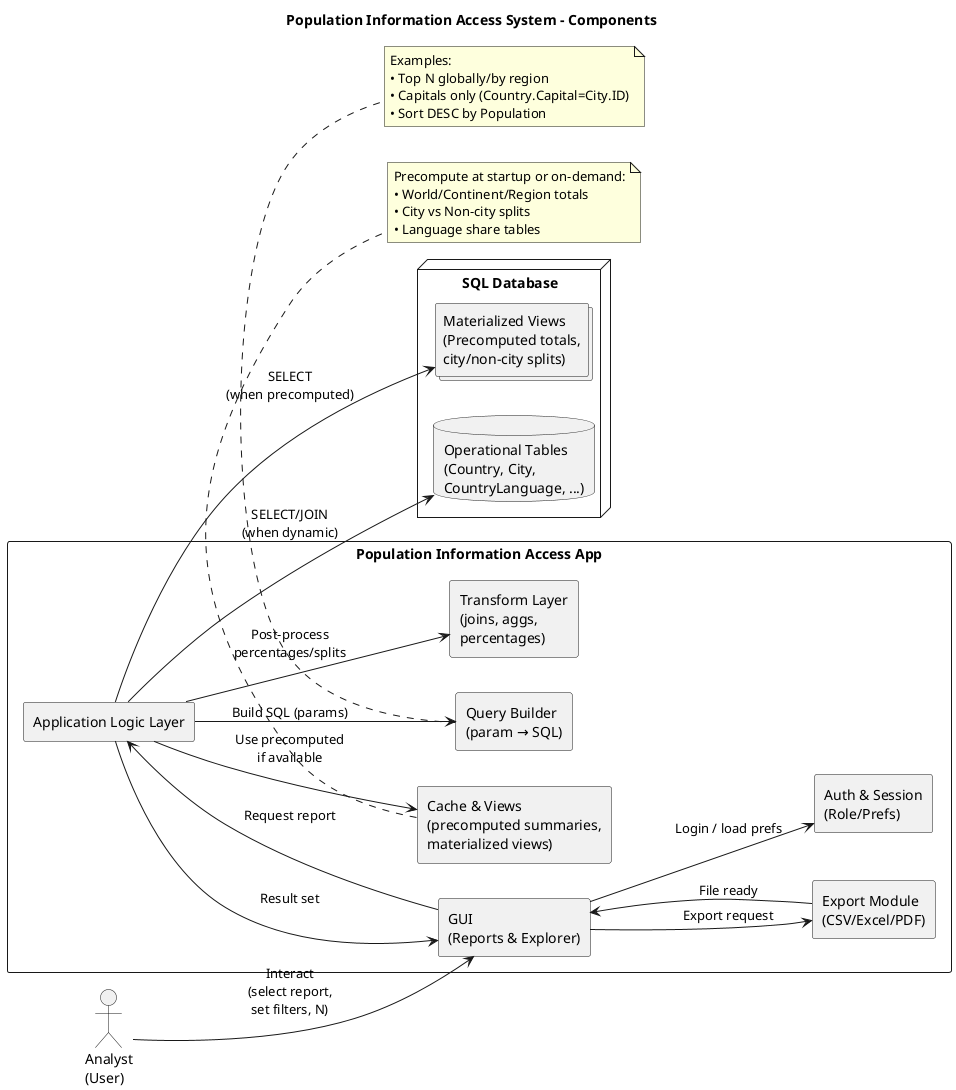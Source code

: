 @startuml
title Population Information Access System – Components

skinparam packageStyle rectangle
skinparam componentStyle rectangle
skinparam shadowing false
left to right direction

actor "Analyst\n(User)" as User

package "Population Information Access App" {
  component "GUI\n(Reports & Explorer)" as GUI
  component "Export Module\n(CSV/Excel/PDF)" as Export
  component "Auth & Session\n(Role/Prefs)" as Auth
  component "Application Logic Layer" as Service
  component "Query Builder\n(param → SQL)" as QBuilder
  component "Transform Layer\n(joins, aggs,\npercentages)" as Transform
  component "Cache & Views\n(precomputed summaries,\nmaterialized views)" as Cache
}

node "SQL Database" as DB {
  database "Operational Tables\n(Country, City,\nCountryLanguage, ...)" as Tables
  collections "Materialized Views\n(Precomputed totals,\ncity/non-city splits)" as MViews
}

User --> GUI : Interact\n(select report,\nset filters, N)
GUI --> Auth : Login / load prefs
GUI --> Service : Request report
Service --> QBuilder : Build SQL (params)
Service --> Transform : Post-process\npercentages/splits
Service --> Cache : Use precomputed\nif available
Service --> Tables : SELECT/JOIN\n(when dynamic)
Service --> MViews : SELECT\n(when precomputed)
Service --> GUI : Result set
GUI --> Export : Export request
Export --> GUI : File ready

note bottom of Cache
Precompute at startup or on-demand:
• World/Continent/Region totals
• City vs Non-city splits
• Language share tables
end note

note bottom of QBuilder
Examples:
• Top N globally/by region
• Capitals only (Country.Capital=City.ID)
• Sort DESC by Population
end note

@enduml
